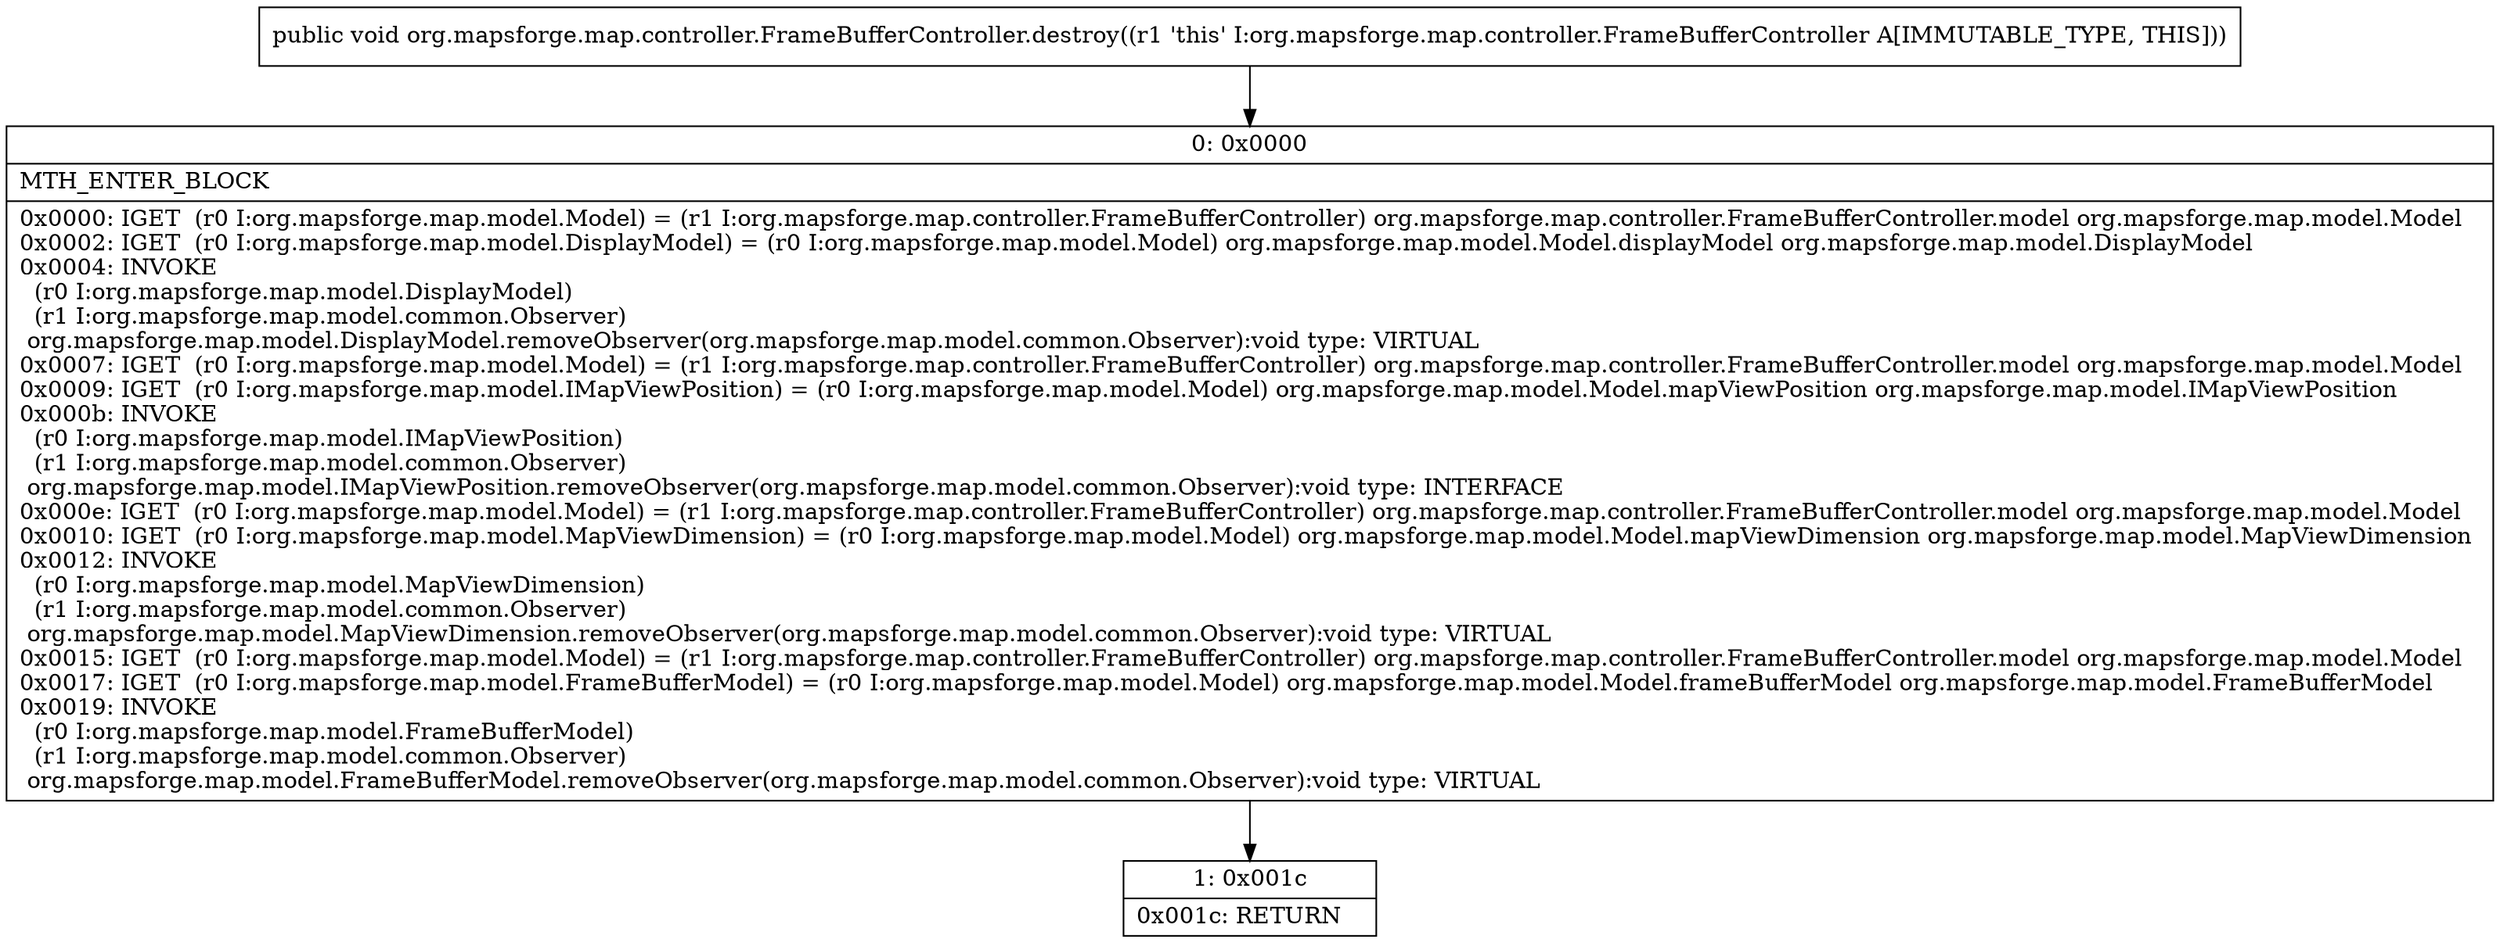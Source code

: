 digraph "CFG fororg.mapsforge.map.controller.FrameBufferController.destroy()V" {
Node_0 [shape=record,label="{0\:\ 0x0000|MTH_ENTER_BLOCK\l|0x0000: IGET  (r0 I:org.mapsforge.map.model.Model) = (r1 I:org.mapsforge.map.controller.FrameBufferController) org.mapsforge.map.controller.FrameBufferController.model org.mapsforge.map.model.Model \l0x0002: IGET  (r0 I:org.mapsforge.map.model.DisplayModel) = (r0 I:org.mapsforge.map.model.Model) org.mapsforge.map.model.Model.displayModel org.mapsforge.map.model.DisplayModel \l0x0004: INVOKE  \l  (r0 I:org.mapsforge.map.model.DisplayModel)\l  (r1 I:org.mapsforge.map.model.common.Observer)\l org.mapsforge.map.model.DisplayModel.removeObserver(org.mapsforge.map.model.common.Observer):void type: VIRTUAL \l0x0007: IGET  (r0 I:org.mapsforge.map.model.Model) = (r1 I:org.mapsforge.map.controller.FrameBufferController) org.mapsforge.map.controller.FrameBufferController.model org.mapsforge.map.model.Model \l0x0009: IGET  (r0 I:org.mapsforge.map.model.IMapViewPosition) = (r0 I:org.mapsforge.map.model.Model) org.mapsforge.map.model.Model.mapViewPosition org.mapsforge.map.model.IMapViewPosition \l0x000b: INVOKE  \l  (r0 I:org.mapsforge.map.model.IMapViewPosition)\l  (r1 I:org.mapsforge.map.model.common.Observer)\l org.mapsforge.map.model.IMapViewPosition.removeObserver(org.mapsforge.map.model.common.Observer):void type: INTERFACE \l0x000e: IGET  (r0 I:org.mapsforge.map.model.Model) = (r1 I:org.mapsforge.map.controller.FrameBufferController) org.mapsforge.map.controller.FrameBufferController.model org.mapsforge.map.model.Model \l0x0010: IGET  (r0 I:org.mapsforge.map.model.MapViewDimension) = (r0 I:org.mapsforge.map.model.Model) org.mapsforge.map.model.Model.mapViewDimension org.mapsforge.map.model.MapViewDimension \l0x0012: INVOKE  \l  (r0 I:org.mapsforge.map.model.MapViewDimension)\l  (r1 I:org.mapsforge.map.model.common.Observer)\l org.mapsforge.map.model.MapViewDimension.removeObserver(org.mapsforge.map.model.common.Observer):void type: VIRTUAL \l0x0015: IGET  (r0 I:org.mapsforge.map.model.Model) = (r1 I:org.mapsforge.map.controller.FrameBufferController) org.mapsforge.map.controller.FrameBufferController.model org.mapsforge.map.model.Model \l0x0017: IGET  (r0 I:org.mapsforge.map.model.FrameBufferModel) = (r0 I:org.mapsforge.map.model.Model) org.mapsforge.map.model.Model.frameBufferModel org.mapsforge.map.model.FrameBufferModel \l0x0019: INVOKE  \l  (r0 I:org.mapsforge.map.model.FrameBufferModel)\l  (r1 I:org.mapsforge.map.model.common.Observer)\l org.mapsforge.map.model.FrameBufferModel.removeObserver(org.mapsforge.map.model.common.Observer):void type: VIRTUAL \l}"];
Node_1 [shape=record,label="{1\:\ 0x001c|0x001c: RETURN   \l}"];
MethodNode[shape=record,label="{public void org.mapsforge.map.controller.FrameBufferController.destroy((r1 'this' I:org.mapsforge.map.controller.FrameBufferController A[IMMUTABLE_TYPE, THIS])) }"];
MethodNode -> Node_0;
Node_0 -> Node_1;
}


